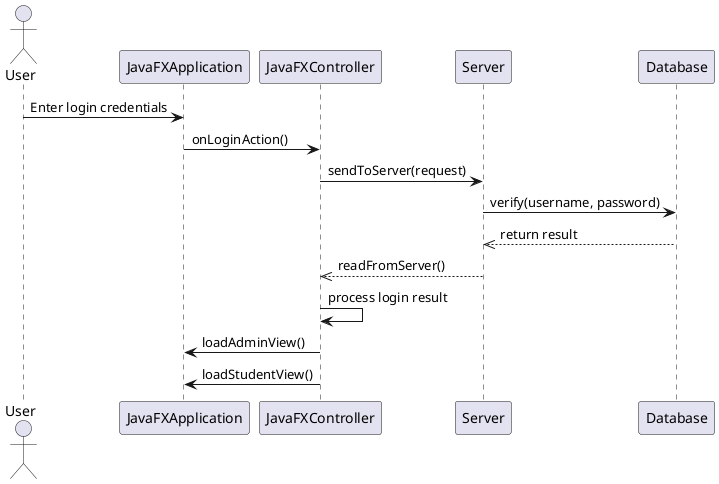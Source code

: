 @startuml
       actor User
       participant "JavaFXApplication" as App
       participant "JavaFXController" as Controller
       participant "Server" as Server
       participant "Database" as Database

       User -> App : Enter login credentials
       App -> Controller : onLoginAction()
       Controller -> Server : sendToServer(request)
       Server -> Database : verify(username, password)
       Database -->> Server : return result
       Server -->> Controller : readFromServer()
       Controller -> Controller : process login result
       Controller -> App : loadAdminView()
       Controller -> App : loadStudentView()
       @enduml